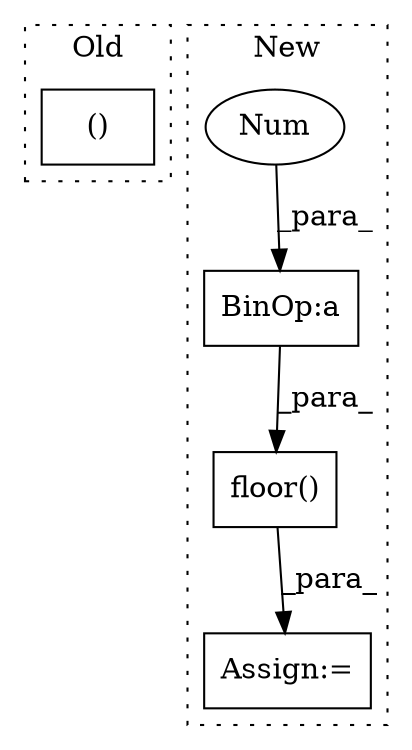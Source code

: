 digraph G {
subgraph cluster0 {
1 [label="()" a="54" s="6415" l="7" shape="box"];
label = "Old";
style="dotted";
}
subgraph cluster1 {
2 [label="floor()" a="75" s="5343,5381" l="9,1" shape="box"];
3 [label="Assign:=" a="68" s="5318" l="3" shape="box"];
4 [label="BinOp:a" a="82" s="5375" l="3" shape="box"];
5 [label="Num" a="76" s="5378" l="3" shape="ellipse"];
label = "New";
style="dotted";
}
2 -> 3 [label="_para_"];
4 -> 2 [label="_para_"];
5 -> 4 [label="_para_"];
}
